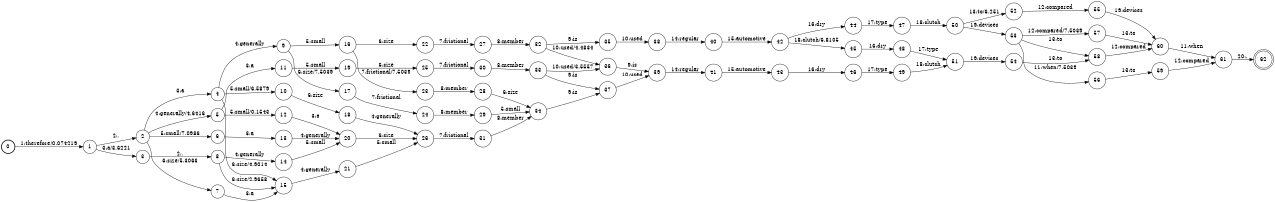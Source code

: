 digraph FST {
rankdir = LR;
size = "8.5,11";
label = "";
center = 1;
orientation = Portrait;
ranksep = "0.4";
nodesep = "0.25";
0 [label = "0", shape = circle, style = bold, fontsize = 14]
	0 -> 1 [label = "1:therefore/0.074219", fontsize = 14];
1 [label = "1", shape = circle, style = solid, fontsize = 14]
	1 -> 2 [label = "2:,", fontsize = 14];
	1 -> 3 [label = "3:a/3.6221", fontsize = 14];
2 [label = "2", shape = circle, style = solid, fontsize = 14]
	2 -> 4 [label = "3:a", fontsize = 14];
	2 -> 5 [label = "4:generally/4.6416", fontsize = 14];
	2 -> 6 [label = "5:small/7.0986", fontsize = 14];
	2 -> 7 [label = "6:size/5.3066", fontsize = 14];
3 [label = "3", shape = circle, style = solid, fontsize = 14]
	3 -> 8 [label = "2:,", fontsize = 14];
4 [label = "4", shape = circle, style = solid, fontsize = 14]
	4 -> 9 [label = "4:generally", fontsize = 14];
	4 -> 10 [label = "5:small/6.5879", fontsize = 14];
	4 -> 15 [label = "6:size/4.9014", fontsize = 14];
5 [label = "5", shape = circle, style = solid, fontsize = 14]
	5 -> 11 [label = "3:a", fontsize = 14];
	5 -> 12 [label = "5:small/0.1543", fontsize = 14];
6 [label = "6", shape = circle, style = solid, fontsize = 14]
	6 -> 13 [label = "3:a", fontsize = 14];
7 [label = "7", shape = circle, style = solid, fontsize = 14]
	7 -> 15 [label = "3:a", fontsize = 14];
8 [label = "8", shape = circle, style = solid, fontsize = 14]
	8 -> 14 [label = "4:generally", fontsize = 14];
	8 -> 15 [label = "6:size/2.9658", fontsize = 14];
9 [label = "9", shape = circle, style = solid, fontsize = 14]
	9 -> 16 [label = "5:small", fontsize = 14];
	9 -> 17 [label = "6:size/7.5039", fontsize = 14];
10 [label = "10", shape = circle, style = solid, fontsize = 14]
	10 -> 18 [label = "6:size", fontsize = 14];
11 [label = "11", shape = circle, style = solid, fontsize = 14]
	11 -> 19 [label = "5:small", fontsize = 14];
12 [label = "12", shape = circle, style = solid, fontsize = 14]
	12 -> 20 [label = "3:a", fontsize = 14];
13 [label = "13", shape = circle, style = solid, fontsize = 14]
	13 -> 20 [label = "4:generally", fontsize = 14];
14 [label = "14", shape = circle, style = solid, fontsize = 14]
	14 -> 20 [label = "5:small", fontsize = 14];
15 [label = "15", shape = circle, style = solid, fontsize = 14]
	15 -> 21 [label = "4:generally", fontsize = 14];
16 [label = "16", shape = circle, style = solid, fontsize = 14]
	16 -> 22 [label = "6:size", fontsize = 14];
	16 -> 23 [label = "7:frictional/7.5039", fontsize = 14];
17 [label = "17", shape = circle, style = solid, fontsize = 14]
	17 -> 24 [label = "7:frictional", fontsize = 14];
18 [label = "18", shape = circle, style = solid, fontsize = 14]
	18 -> 26 [label = "4:generally", fontsize = 14];
19 [label = "19", shape = circle, style = solid, fontsize = 14]
	19 -> 25 [label = "6:size", fontsize = 14];
20 [label = "20", shape = circle, style = solid, fontsize = 14]
	20 -> 26 [label = "6:size", fontsize = 14];
21 [label = "21", shape = circle, style = solid, fontsize = 14]
	21 -> 26 [label = "5:small", fontsize = 14];
22 [label = "22", shape = circle, style = solid, fontsize = 14]
	22 -> 27 [label = "7:frictional", fontsize = 14];
23 [label = "23", shape = circle, style = solid, fontsize = 14]
	23 -> 28 [label = "8:member", fontsize = 14];
24 [label = "24", shape = circle, style = solid, fontsize = 14]
	24 -> 29 [label = "8:member", fontsize = 14];
25 [label = "25", shape = circle, style = solid, fontsize = 14]
	25 -> 30 [label = "7:frictional", fontsize = 14];
26 [label = "26", shape = circle, style = solid, fontsize = 14]
	26 -> 31 [label = "7:frictional", fontsize = 14];
27 [label = "27", shape = circle, style = solid, fontsize = 14]
	27 -> 32 [label = "8:member", fontsize = 14];
28 [label = "28", shape = circle, style = solid, fontsize = 14]
	28 -> 34 [label = "6:size", fontsize = 14];
29 [label = "29", shape = circle, style = solid, fontsize = 14]
	29 -> 34 [label = "5:small", fontsize = 14];
30 [label = "30", shape = circle, style = solid, fontsize = 14]
	30 -> 33 [label = "8:member", fontsize = 14];
31 [label = "31", shape = circle, style = solid, fontsize = 14]
	31 -> 34 [label = "8:member", fontsize = 14];
32 [label = "32", shape = circle, style = solid, fontsize = 14]
	32 -> 35 [label = "9:is", fontsize = 14];
	32 -> 36 [label = "10:used/4.4834", fontsize = 14];
33 [label = "33", shape = circle, style = solid, fontsize = 14]
	33 -> 37 [label = "9:is", fontsize = 14];
	33 -> 36 [label = "10:used/3.5557", fontsize = 14];
34 [label = "34", shape = circle, style = solid, fontsize = 14]
	34 -> 37 [label = "9:is", fontsize = 14];
35 [label = "35", shape = circle, style = solid, fontsize = 14]
	35 -> 38 [label = "10:used", fontsize = 14];
36 [label = "36", shape = circle, style = solid, fontsize = 14]
	36 -> 39 [label = "9:is", fontsize = 14];
37 [label = "37", shape = circle, style = solid, fontsize = 14]
	37 -> 39 [label = "10:used", fontsize = 14];
38 [label = "38", shape = circle, style = solid, fontsize = 14]
	38 -> 40 [label = "14:regular", fontsize = 14];
39 [label = "39", shape = circle, style = solid, fontsize = 14]
	39 -> 41 [label = "14:regular", fontsize = 14];
40 [label = "40", shape = circle, style = solid, fontsize = 14]
	40 -> 42 [label = "15:automotive", fontsize = 14];
41 [label = "41", shape = circle, style = solid, fontsize = 14]
	41 -> 43 [label = "15:automotive", fontsize = 14];
42 [label = "42", shape = circle, style = solid, fontsize = 14]
	42 -> 44 [label = "16:dry", fontsize = 14];
	42 -> 45 [label = "18:clutch/6.8105", fontsize = 14];
43 [label = "43", shape = circle, style = solid, fontsize = 14]
	43 -> 46 [label = "16:dry", fontsize = 14];
44 [label = "44", shape = circle, style = solid, fontsize = 14]
	44 -> 47 [label = "17:type", fontsize = 14];
45 [label = "45", shape = circle, style = solid, fontsize = 14]
	45 -> 48 [label = "16:dry", fontsize = 14];
46 [label = "46", shape = circle, style = solid, fontsize = 14]
	46 -> 49 [label = "17:type", fontsize = 14];
47 [label = "47", shape = circle, style = solid, fontsize = 14]
	47 -> 50 [label = "18:clutch", fontsize = 14];
48 [label = "48", shape = circle, style = solid, fontsize = 14]
	48 -> 51 [label = "17:type", fontsize = 14];
49 [label = "49", shape = circle, style = solid, fontsize = 14]
	49 -> 51 [label = "18:clutch", fontsize = 14];
50 [label = "50", shape = circle, style = solid, fontsize = 14]
	50 -> 52 [label = "13:to/6.251", fontsize = 14];
	50 -> 53 [label = "19:devices", fontsize = 14];
51 [label = "51", shape = circle, style = solid, fontsize = 14]
	51 -> 54 [label = "19:devices", fontsize = 14];
52 [label = "52", shape = circle, style = solid, fontsize = 14]
	52 -> 55 [label = "12:compared", fontsize = 14];
53 [label = "53", shape = circle, style = solid, fontsize = 14]
	53 -> 56 [label = "11:when/7.5039", fontsize = 14];
	53 -> 57 [label = "12:compared/7.5039", fontsize = 14];
	53 -> 58 [label = "13:to", fontsize = 14];
54 [label = "54", shape = circle, style = solid, fontsize = 14]
	54 -> 58 [label = "13:to", fontsize = 14];
55 [label = "55", shape = circle, style = solid, fontsize = 14]
	55 -> 60 [label = "19:devices", fontsize = 14];
56 [label = "56", shape = circle, style = solid, fontsize = 14]
	56 -> 59 [label = "13:to", fontsize = 14];
57 [label = "57", shape = circle, style = solid, fontsize = 14]
	57 -> 60 [label = "13:to", fontsize = 14];
58 [label = "58", shape = circle, style = solid, fontsize = 14]
	58 -> 60 [label = "12:compared", fontsize = 14];
59 [label = "59", shape = circle, style = solid, fontsize = 14]
	59 -> 61 [label = "12:compared", fontsize = 14];
60 [label = "60", shape = circle, style = solid, fontsize = 14]
	60 -> 61 [label = "11:when", fontsize = 14];
61 [label = "61", shape = circle, style = solid, fontsize = 14]
	61 -> 62 [label = "20:.", fontsize = 14];
62 [label = "62", shape = doublecircle, style = solid, fontsize = 14]
}
